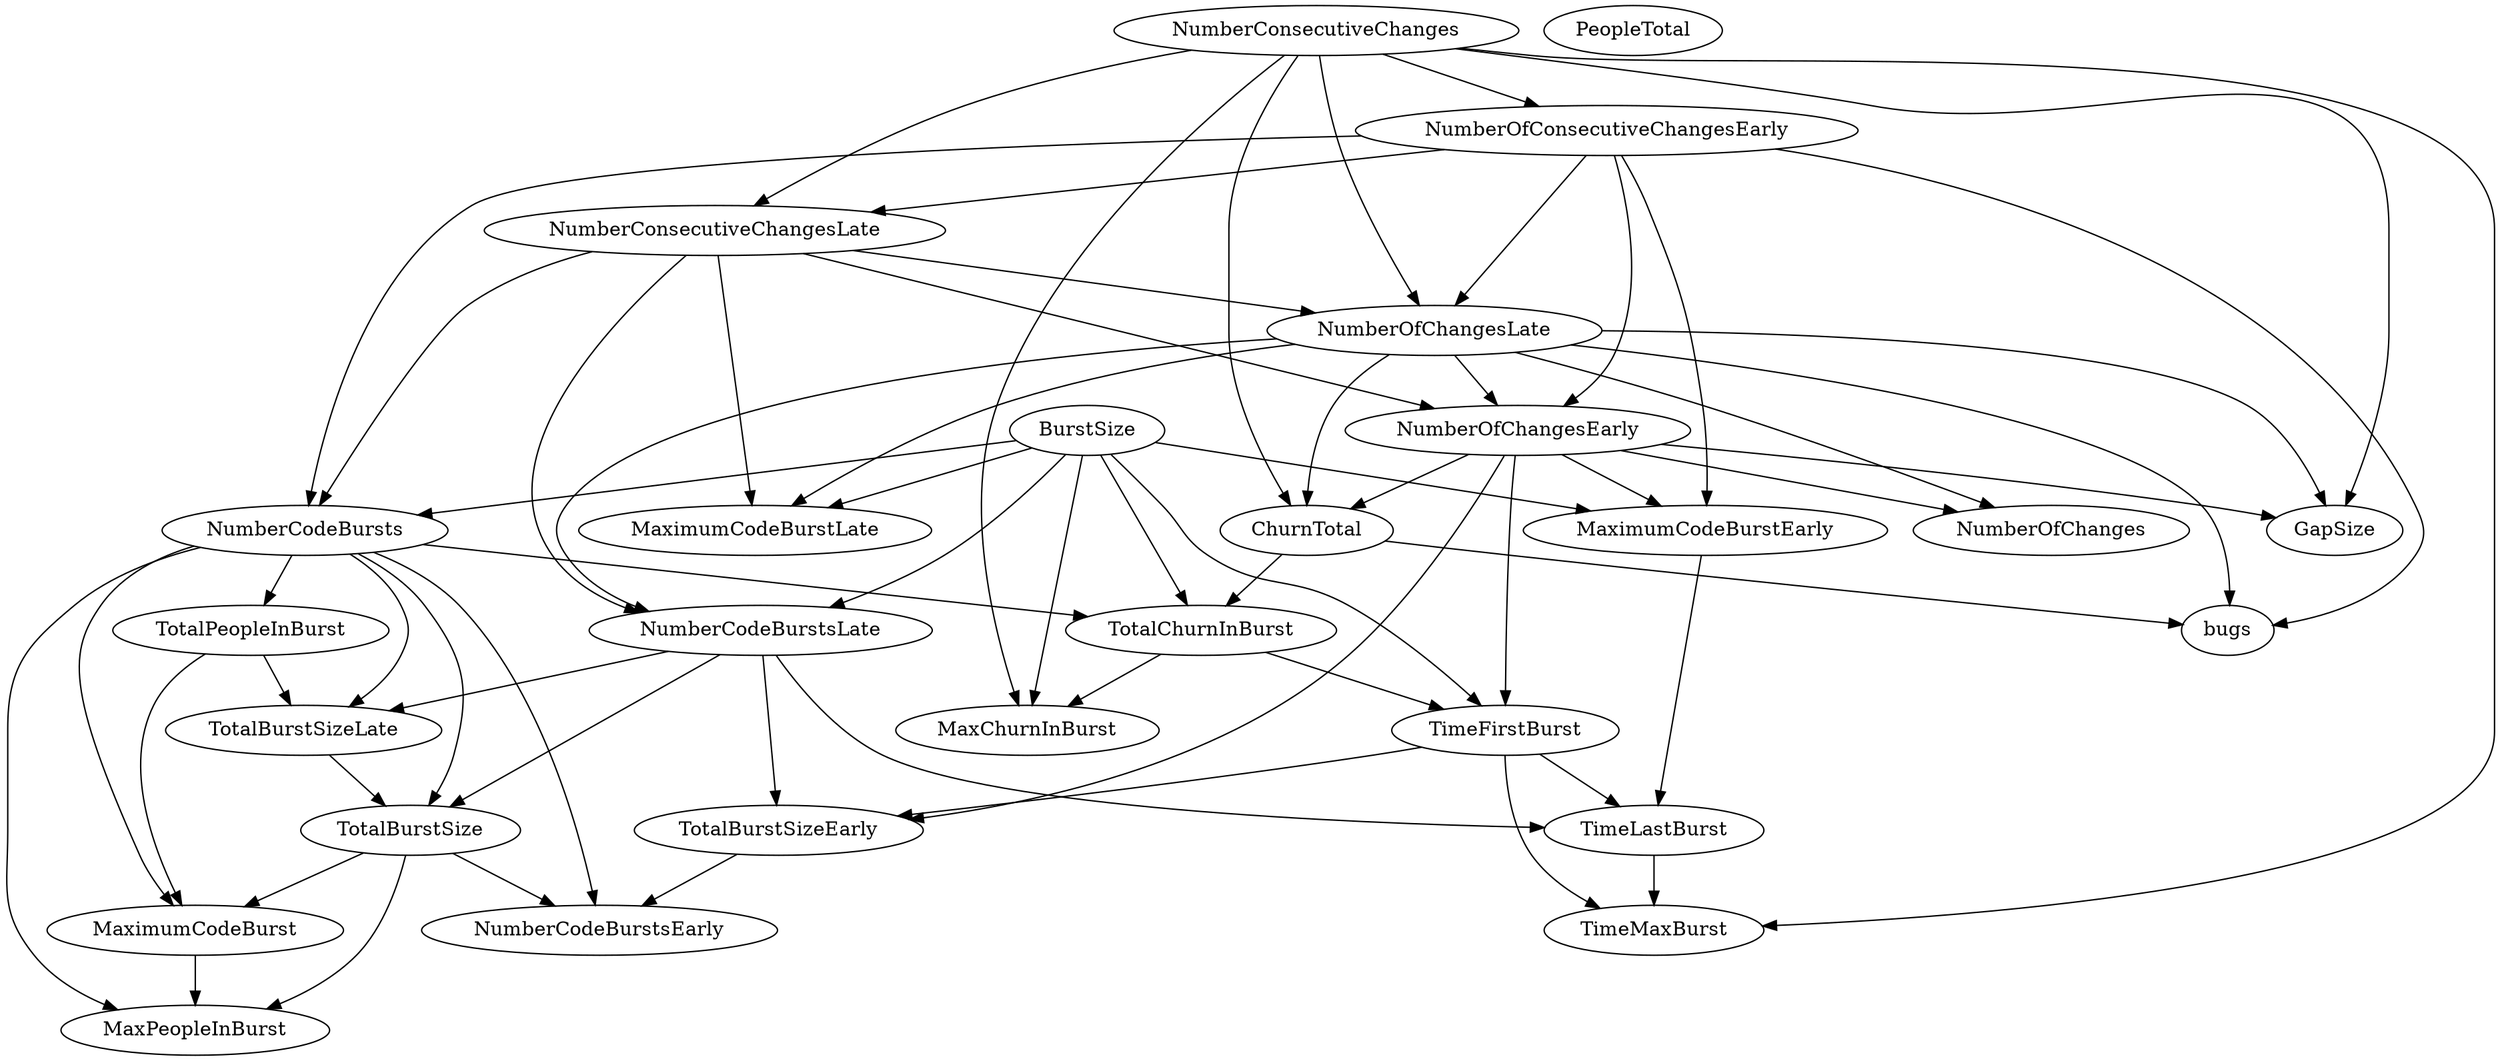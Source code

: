 digraph {
   TotalPeopleInBurst;
   MaximumCodeBurstLate;
   NumberOfChanges;
   MaxPeopleInBurst;
   TotalBurstSizeLate;
   NumberCodeBurstsLate;
   NumberOfChangesLate;
   NumberOfChangesEarly;
   MaxChurnInBurst;
   MaximumCodeBurstEarly;
   NumberCodeBurstsEarly;
   TimeFirstBurst;
   TotalChurnInBurst;
   ChurnTotal;
   MaximumCodeBurst;
   NumberOfConsecutiveChangesEarly;
   NumberConsecutiveChangesLate;
   TotalBurstSizeEarly;
   TotalBurstSize;
   TimeMaxBurst;
   NumberConsecutiveChanges;
   TimeLastBurst;
   NumberCodeBursts;
   PeopleTotal;
   bugs;
   GapSize;
   BurstSize;
   TotalPeopleInBurst -> TotalBurstSizeLate;
   TotalPeopleInBurst -> MaximumCodeBurst;
   TotalBurstSizeLate -> TotalBurstSize;
   NumberCodeBurstsLate -> TotalBurstSizeLate;
   NumberCodeBurstsLate -> TotalBurstSizeEarly;
   NumberCodeBurstsLate -> TotalBurstSize;
   NumberCodeBurstsLate -> TimeLastBurst;
   NumberOfChangesLate -> MaximumCodeBurstLate;
   NumberOfChangesLate -> NumberOfChanges;
   NumberOfChangesLate -> NumberCodeBurstsLate;
   NumberOfChangesLate -> NumberOfChangesEarly;
   NumberOfChangesLate -> ChurnTotal;
   NumberOfChangesLate -> bugs;
   NumberOfChangesLate -> GapSize;
   NumberOfChangesEarly -> NumberOfChanges;
   NumberOfChangesEarly -> MaximumCodeBurstEarly;
   NumberOfChangesEarly -> TimeFirstBurst;
   NumberOfChangesEarly -> ChurnTotal;
   NumberOfChangesEarly -> TotalBurstSizeEarly;
   NumberOfChangesEarly -> GapSize;
   MaximumCodeBurstEarly -> TimeLastBurst;
   TimeFirstBurst -> TotalBurstSizeEarly;
   TimeFirstBurst -> TimeMaxBurst;
   TimeFirstBurst -> TimeLastBurst;
   TotalChurnInBurst -> MaxChurnInBurst;
   TotalChurnInBurst -> TimeFirstBurst;
   ChurnTotal -> TotalChurnInBurst;
   ChurnTotal -> bugs;
   MaximumCodeBurst -> MaxPeopleInBurst;
   NumberOfConsecutiveChangesEarly -> NumberOfChangesLate;
   NumberOfConsecutiveChangesEarly -> NumberOfChangesEarly;
   NumberOfConsecutiveChangesEarly -> MaximumCodeBurstEarly;
   NumberOfConsecutiveChangesEarly -> NumberConsecutiveChangesLate;
   NumberOfConsecutiveChangesEarly -> NumberCodeBursts;
   NumberOfConsecutiveChangesEarly -> bugs;
   NumberConsecutiveChangesLate -> MaximumCodeBurstLate;
   NumberConsecutiveChangesLate -> NumberCodeBurstsLate;
   NumberConsecutiveChangesLate -> NumberOfChangesLate;
   NumberConsecutiveChangesLate -> NumberOfChangesEarly;
   NumberConsecutiveChangesLate -> NumberCodeBursts;
   TotalBurstSizeEarly -> NumberCodeBurstsEarly;
   TotalBurstSize -> MaxPeopleInBurst;
   TotalBurstSize -> NumberCodeBurstsEarly;
   TotalBurstSize -> MaximumCodeBurst;
   NumberConsecutiveChanges -> NumberOfChangesLate;
   NumberConsecutiveChanges -> MaxChurnInBurst;
   NumberConsecutiveChanges -> ChurnTotal;
   NumberConsecutiveChanges -> NumberOfConsecutiveChangesEarly;
   NumberConsecutiveChanges -> NumberConsecutiveChangesLate;
   NumberConsecutiveChanges -> TimeMaxBurst;
   NumberConsecutiveChanges -> GapSize;
   TimeLastBurst -> TimeMaxBurst;
   NumberCodeBursts -> TotalPeopleInBurst;
   NumberCodeBursts -> MaxPeopleInBurst;
   NumberCodeBursts -> TotalBurstSizeLate;
   NumberCodeBursts -> NumberCodeBurstsEarly;
   NumberCodeBursts -> TotalChurnInBurst;
   NumberCodeBursts -> MaximumCodeBurst;
   NumberCodeBursts -> TotalBurstSize;
   BurstSize -> MaximumCodeBurstLate;
   BurstSize -> NumberCodeBurstsLate;
   BurstSize -> MaxChurnInBurst;
   BurstSize -> MaximumCodeBurstEarly;
   BurstSize -> TimeFirstBurst;
   BurstSize -> TotalChurnInBurst;
   BurstSize -> NumberCodeBursts;
}
